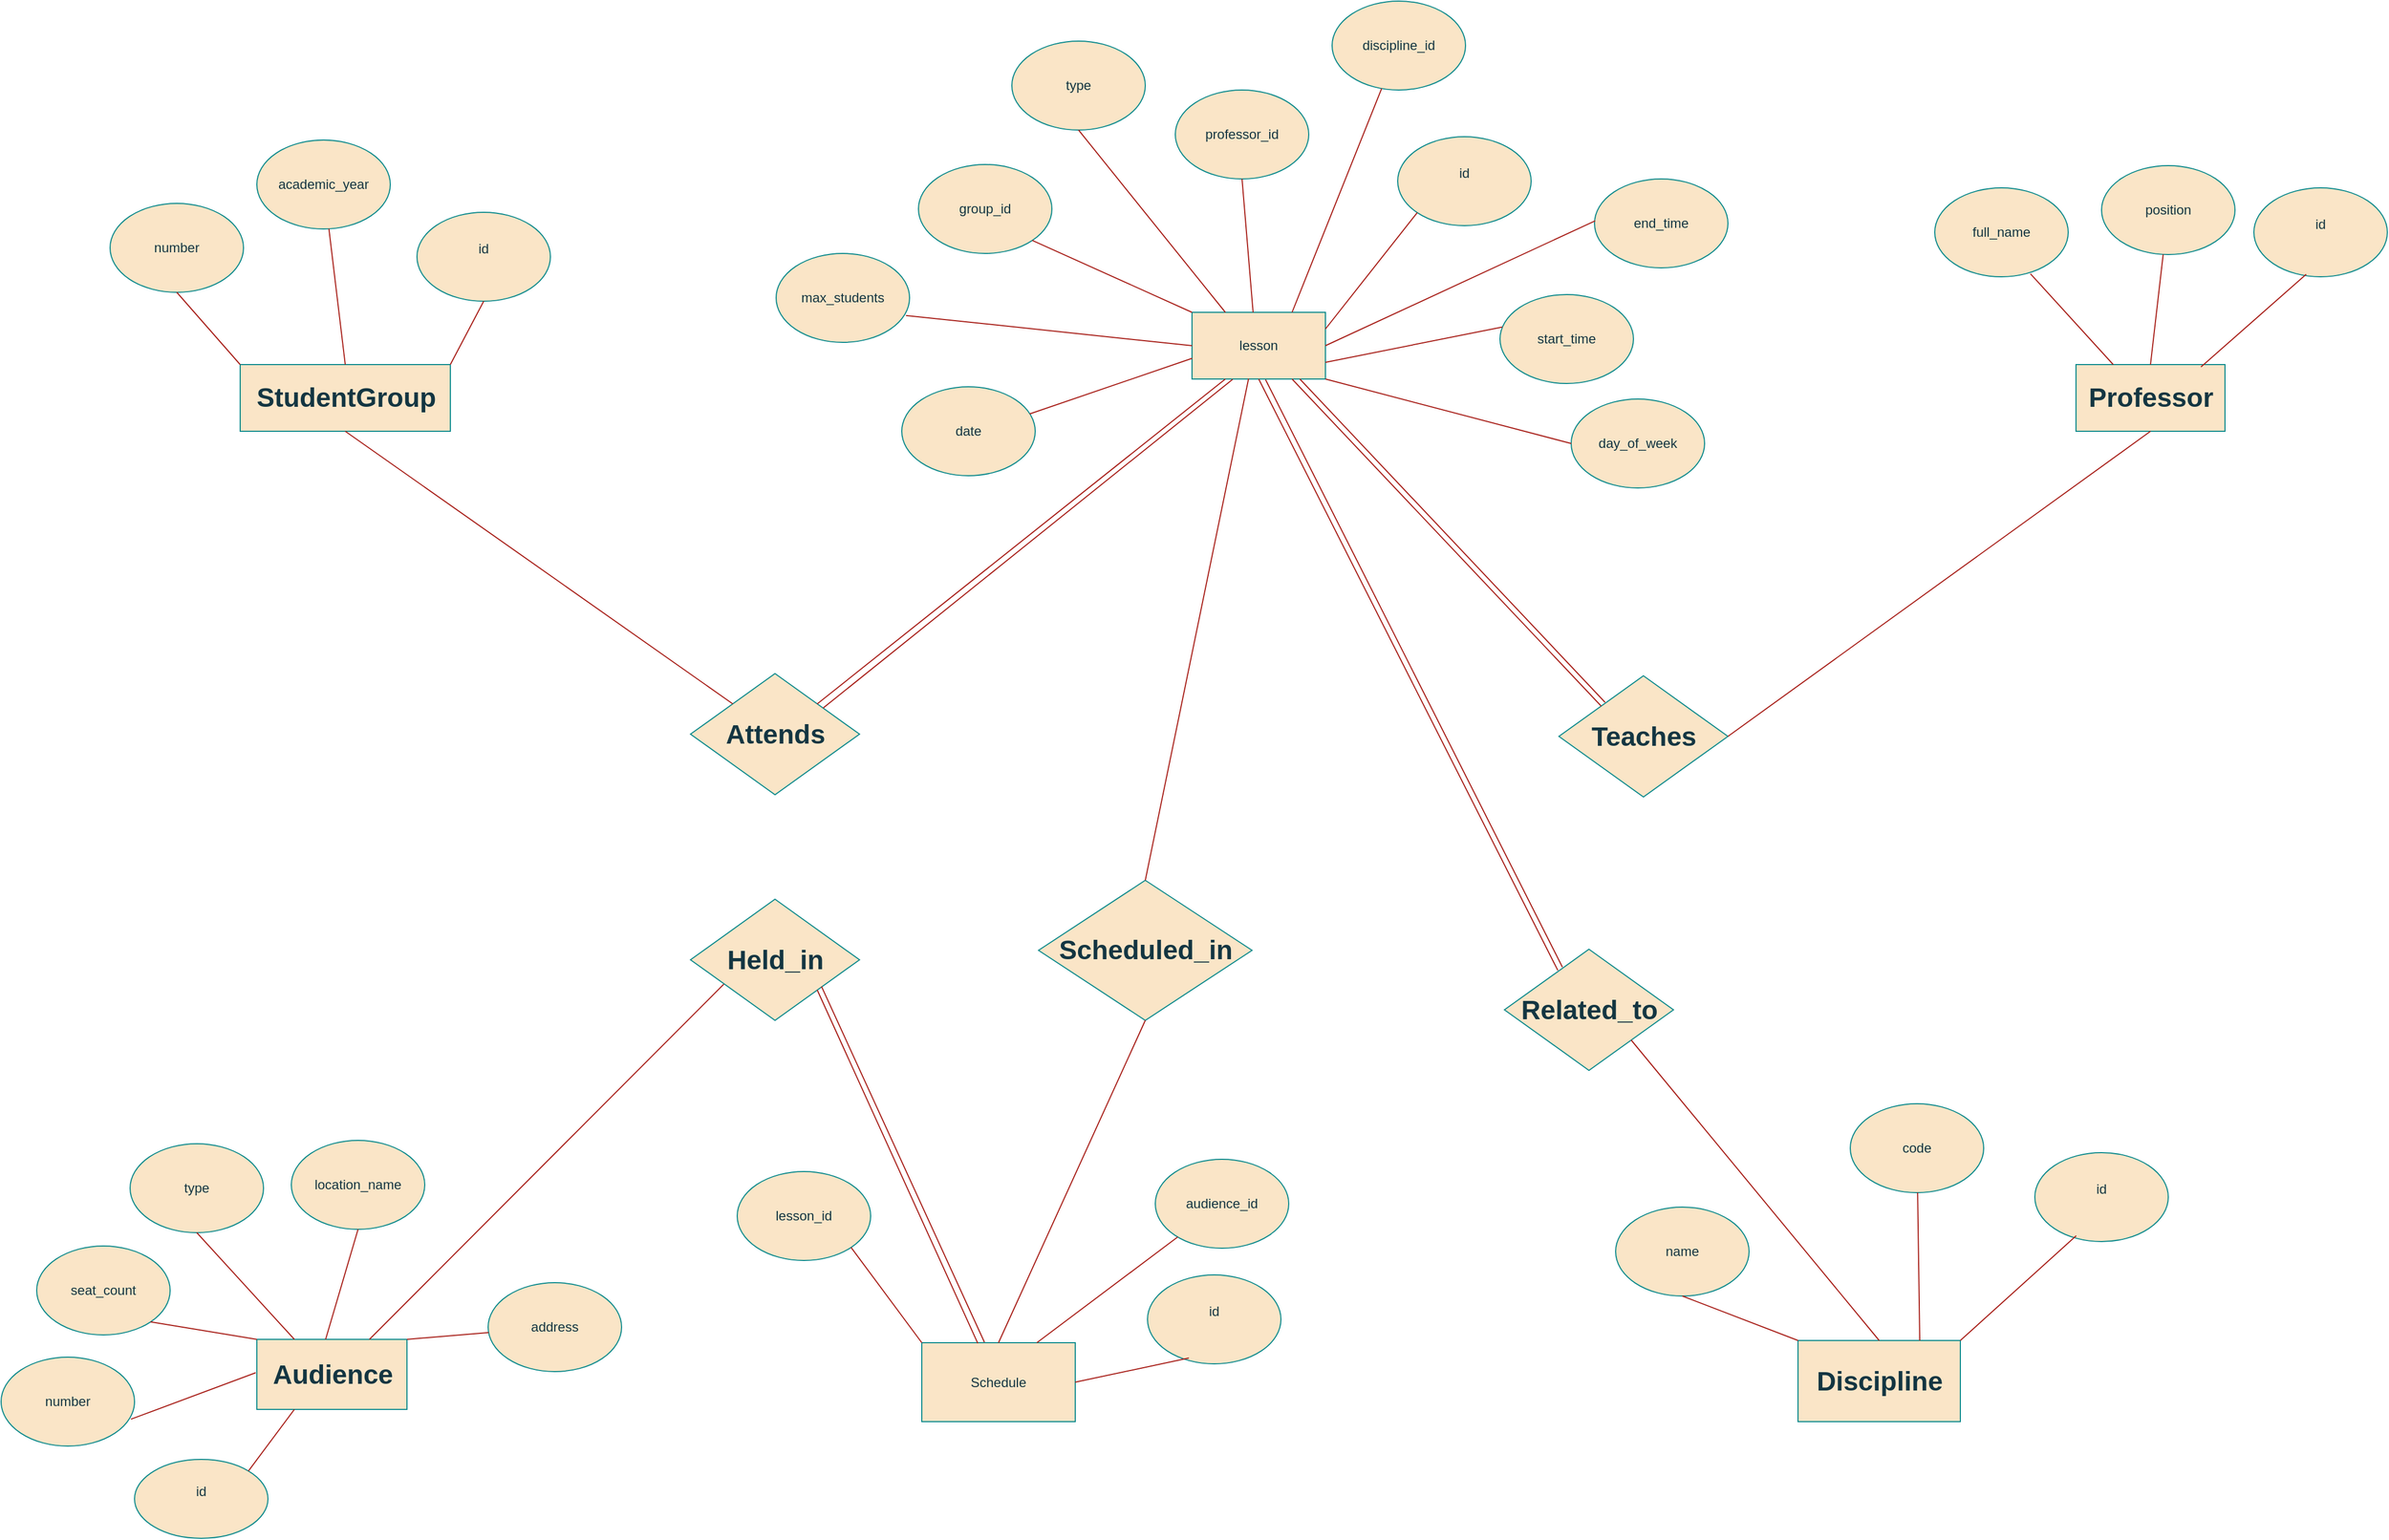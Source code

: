 <mxfile version="26.0.15">
  <diagram name="Page-1" id="TtVOlRemjwNkNCwVZRvZ">
    <mxGraphModel dx="3384" dy="1824" grid="0" gridSize="10" guides="1" tooltips="1" connect="1" arrows="1" fold="1" page="0" pageScale="1" pageWidth="850" pageHeight="1100" background="none" math="0" shadow="0">
      <root>
        <mxCell id="0" />
        <mxCell id="1" parent="0" />
        <mxCell id="lAHb_dFoVDbz8oUHS4nn-1" value="" style="rounded=0;whiteSpace=wrap;html=1;labelBackgroundColor=none;fillColor=#FAE5C7;strokeColor=#0F8B8D;fontColor=#143642;" parent="1" vertex="1">
          <mxGeometry x="-45" y="828" width="135" height="63" as="geometry" />
        </mxCell>
        <mxCell id="lAHb_dFoVDbz8oUHS4nn-3" value="seat_count" style="ellipse;whiteSpace=wrap;html=1;labelBackgroundColor=none;fillColor=#FAE5C7;strokeColor=#0F8B8D;fontColor=#143642;" parent="1" vertex="1">
          <mxGeometry x="-243" y="744" width="120" height="80" as="geometry" />
        </mxCell>
        <mxCell id="lAHb_dFoVDbz8oUHS4nn-4" value="number" style="ellipse;whiteSpace=wrap;html=1;labelBackgroundColor=none;fillColor=#FAE5C7;strokeColor=#0F8B8D;fontColor=#143642;" parent="1" vertex="1">
          <mxGeometry x="-275" y="844" width="120" height="80" as="geometry" />
        </mxCell>
        <mxCell id="lAHb_dFoVDbz8oUHS4nn-5" value="type" style="ellipse;whiteSpace=wrap;html=1;labelBackgroundColor=none;fillColor=#FAE5C7;strokeColor=#0F8B8D;fontColor=#143642;" parent="1" vertex="1">
          <mxGeometry x="-159" y="652" width="120" height="80" as="geometry" />
        </mxCell>
        <mxCell id="lAHb_dFoVDbz8oUHS4nn-6" value="location_name" style="ellipse;whiteSpace=wrap;html=1;labelBackgroundColor=none;fillColor=#FAE5C7;strokeColor=#0F8B8D;fontColor=#143642;" parent="1" vertex="1">
          <mxGeometry x="-14" y="649" width="120" height="80" as="geometry" />
        </mxCell>
        <mxCell id="lAHb_dFoVDbz8oUHS4nn-7" value="address" style="ellipse;whiteSpace=wrap;html=1;labelBackgroundColor=none;fillColor=#FAE5C7;strokeColor=#0F8B8D;fontColor=#143642;" parent="1" vertex="1">
          <mxGeometry x="163" y="777" width="120" height="80" as="geometry" />
        </mxCell>
        <mxCell id="lAHb_dFoVDbz8oUHS4nn-8" value="&#xa;id&#xa;&#xa;" style="ellipse;whiteSpace=wrap;html=1;labelBackgroundColor=none;fillColor=#FAE5C7;strokeColor=#0F8B8D;fontColor=#143642;" parent="1" vertex="1">
          <mxGeometry x="-155" y="936" width="120" height="71" as="geometry" />
        </mxCell>
        <mxCell id="lAHb_dFoVDbz8oUHS4nn-11" value="" style="endArrow=none;html=1;rounded=0;fontSize=12;startSize=8;endSize=8;curved=1;exitX=1;exitY=0;exitDx=0;exitDy=0;labelBackgroundColor=none;strokeColor=#A8201A;fontColor=default;" parent="1" source="lAHb_dFoVDbz8oUHS4nn-1" target="lAHb_dFoVDbz8oUHS4nn-7" edge="1">
          <mxGeometry width="50" height="50" relative="1" as="geometry">
            <mxPoint x="74" y="845" as="sourcePoint" />
            <mxPoint x="124" y="795" as="targetPoint" />
          </mxGeometry>
        </mxCell>
        <mxCell id="lAHb_dFoVDbz8oUHS4nn-13" value="" style="endArrow=none;html=1;rounded=0;fontSize=12;startSize=8;endSize=8;curved=1;entryX=0.5;entryY=1;entryDx=0;entryDy=0;exitX=0.25;exitY=0;exitDx=0;exitDy=0;labelBackgroundColor=none;strokeColor=#A8201A;fontColor=default;" parent="1" source="lAHb_dFoVDbz8oUHS4nn-1" target="lAHb_dFoVDbz8oUHS4nn-5" edge="1">
          <mxGeometry width="50" height="50" relative="1" as="geometry">
            <mxPoint x="-17" y="824" as="sourcePoint" />
            <mxPoint x="21" y="759" as="targetPoint" />
          </mxGeometry>
        </mxCell>
        <mxCell id="lAHb_dFoVDbz8oUHS4nn-14" value="" style="endArrow=none;html=1;rounded=0;fontSize=12;startSize=8;endSize=8;curved=1;exitX=0.973;exitY=0.698;exitDx=0;exitDy=0;exitPerimeter=0;labelBackgroundColor=none;strokeColor=#A8201A;fontColor=default;" parent="1" source="lAHb_dFoVDbz8oUHS4nn-4" edge="1">
          <mxGeometry width="50" height="50" relative="1" as="geometry">
            <mxPoint x="-152" y="908" as="sourcePoint" />
            <mxPoint x="-46" y="858" as="targetPoint" />
          </mxGeometry>
        </mxCell>
        <mxCell id="lAHb_dFoVDbz8oUHS4nn-15" value="" style="endArrow=none;html=1;rounded=0;fontSize=12;startSize=8;endSize=8;curved=1;entryX=0;entryY=0;entryDx=0;entryDy=0;exitX=1;exitY=1;exitDx=0;exitDy=0;labelBackgroundColor=none;strokeColor=#A8201A;fontColor=default;" parent="1" source="lAHb_dFoVDbz8oUHS4nn-3" target="lAHb_dFoVDbz8oUHS4nn-1" edge="1">
          <mxGeometry width="50" height="50" relative="1" as="geometry">
            <mxPoint x="-167" y="759" as="sourcePoint" />
            <mxPoint x="-48" y="827" as="targetPoint" />
          </mxGeometry>
        </mxCell>
        <mxCell id="lAHb_dFoVDbz8oUHS4nn-16" value="" style="endArrow=none;html=1;rounded=0;fontSize=12;startSize=8;endSize=8;curved=1;entryX=0.5;entryY=1;entryDx=0;entryDy=0;exitX=0.458;exitY=0;exitDx=0;exitDy=0;exitPerimeter=0;labelBackgroundColor=none;strokeColor=#A8201A;fontColor=default;" parent="1" source="lAHb_dFoVDbz8oUHS4nn-1" target="lAHb_dFoVDbz8oUHS4nn-6" edge="1">
          <mxGeometry width="50" height="50" relative="1" as="geometry">
            <mxPoint x="4" y="828" as="sourcePoint" />
            <mxPoint x="110" y="778" as="targetPoint" />
          </mxGeometry>
        </mxCell>
        <mxCell id="lAHb_dFoVDbz8oUHS4nn-17" value="" style="endArrow=none;html=1;rounded=0;fontSize=12;startSize=8;endSize=8;curved=1;entryX=1;entryY=0;entryDx=0;entryDy=0;exitX=0.25;exitY=1;exitDx=0;exitDy=0;labelBackgroundColor=none;strokeColor=#A8201A;fontColor=default;" parent="1" source="lAHb_dFoVDbz8oUHS4nn-1" target="lAHb_dFoVDbz8oUHS4nn-8" edge="1">
          <mxGeometry width="50" height="50" relative="1" as="geometry">
            <mxPoint x="124" y="895" as="sourcePoint" />
            <mxPoint x="230" y="845" as="targetPoint" />
          </mxGeometry>
        </mxCell>
        <mxCell id="lAHb_dFoVDbz8oUHS4nn-19" value="" style="rounded=0;whiteSpace=wrap;html=1;labelBackgroundColor=none;fillColor=#FAE5C7;strokeColor=#0F8B8D;fontColor=#143642;" parent="1" vertex="1">
          <mxGeometry x="1591" y="-49" width="134" height="60" as="geometry" />
        </mxCell>
        <mxCell id="lAHb_dFoVDbz8oUHS4nn-20" value="position" style="ellipse;whiteSpace=wrap;html=1;labelBackgroundColor=none;fillColor=#FAE5C7;strokeColor=#0F8B8D;fontColor=#143642;" parent="1" vertex="1">
          <mxGeometry x="1614" y="-228" width="120" height="80" as="geometry" />
        </mxCell>
        <mxCell id="lAHb_dFoVDbz8oUHS4nn-21" value="full_name" style="ellipse;whiteSpace=wrap;html=1;labelBackgroundColor=none;fillColor=#FAE5C7;strokeColor=#0F8B8D;fontColor=#143642;" parent="1" vertex="1">
          <mxGeometry x="1464" y="-208" width="120" height="80" as="geometry" />
        </mxCell>
        <mxCell id="lAHb_dFoVDbz8oUHS4nn-25" value="&#xa;id&#xa;&#xa;" style="ellipse;whiteSpace=wrap;html=1;labelBackgroundColor=none;fillColor=#FAE5C7;strokeColor=#0F8B8D;fontColor=#143642;" parent="1" vertex="1">
          <mxGeometry x="1751" y="-208" width="120" height="80" as="geometry" />
        </mxCell>
        <mxCell id="lAHb_dFoVDbz8oUHS4nn-28" value="" style="endArrow=none;html=1;rounded=0;fontSize=12;startSize=8;endSize=8;curved=1;exitX=0.717;exitY=0.966;exitDx=0;exitDy=0;entryX=0.25;entryY=0;entryDx=0;entryDy=0;exitPerimeter=0;labelBackgroundColor=none;strokeColor=#A8201A;fontColor=default;" parent="1" source="lAHb_dFoVDbz8oUHS4nn-21" target="lAHb_dFoVDbz8oUHS4nn-19" edge="1">
          <mxGeometry width="50" height="50" relative="1" as="geometry">
            <mxPoint x="1480" y="39" as="sourcePoint" />
            <mxPoint x="1584" y="-34" as="targetPoint" />
          </mxGeometry>
        </mxCell>
        <mxCell id="lAHb_dFoVDbz8oUHS4nn-29" value="" style="endArrow=none;html=1;rounded=0;fontSize=12;startSize=8;endSize=8;curved=1;entryX=0.5;entryY=0;entryDx=0;entryDy=0;labelBackgroundColor=none;strokeColor=#A8201A;fontColor=default;" parent="1" source="lAHb_dFoVDbz8oUHS4nn-20" target="lAHb_dFoVDbz8oUHS4nn-19" edge="1">
          <mxGeometry width="50" height="50" relative="1" as="geometry">
            <mxPoint x="1465" y="-110" as="sourcePoint" />
            <mxPoint x="1584" y="-42" as="targetPoint" />
          </mxGeometry>
        </mxCell>
        <mxCell id="lAHb_dFoVDbz8oUHS4nn-31" value="" style="endArrow=none;html=1;rounded=0;fontSize=12;startSize=8;endSize=8;curved=1;entryX=0.392;entryY=0.972;entryDx=0;entryDy=0;exitX=0.839;exitY=0.036;exitDx=0;exitDy=0;exitPerimeter=0;entryPerimeter=0;labelBackgroundColor=none;strokeColor=#A8201A;fontColor=default;" parent="1" source="lAHb_dFoVDbz8oUHS4nn-19" target="lAHb_dFoVDbz8oUHS4nn-25" edge="1">
          <mxGeometry width="50" height="50" relative="1" as="geometry">
            <mxPoint x="1584" y="16" as="sourcePoint" />
            <mxPoint x="1862" y="-24" as="targetPoint" />
          </mxGeometry>
        </mxCell>
        <mxCell id="lAHb_dFoVDbz8oUHS4nn-39" value="" style="rounded=0;whiteSpace=wrap;html=1;labelBackgroundColor=none;fillColor=#FAE5C7;strokeColor=#0F8B8D;fontColor=#143642;" parent="1" vertex="1">
          <mxGeometry x="1341" y="829" width="146" height="73" as="geometry" />
        </mxCell>
        <mxCell id="lAHb_dFoVDbz8oUHS4nn-40" value="code" style="ellipse;whiteSpace=wrap;html=1;labelBackgroundColor=none;fillColor=#FAE5C7;strokeColor=#0F8B8D;fontColor=#143642;" parent="1" vertex="1">
          <mxGeometry x="1388" y="616" width="120" height="80" as="geometry" />
        </mxCell>
        <mxCell id="lAHb_dFoVDbz8oUHS4nn-41" value="name" style="ellipse;whiteSpace=wrap;html=1;labelBackgroundColor=none;fillColor=#FAE5C7;strokeColor=#0F8B8D;fontColor=#143642;" parent="1" vertex="1">
          <mxGeometry x="1177" y="709" width="120" height="80" as="geometry" />
        </mxCell>
        <mxCell id="lAHb_dFoVDbz8oUHS4nn-42" value="&#xa;id&#xa;&#xa;" style="ellipse;whiteSpace=wrap;html=1;labelBackgroundColor=none;fillColor=#FAE5C7;strokeColor=#0F8B8D;fontColor=#143642;" parent="1" vertex="1">
          <mxGeometry x="1554" y="660" width="120" height="80" as="geometry" />
        </mxCell>
        <mxCell id="lAHb_dFoVDbz8oUHS4nn-43" value="" style="endArrow=none;html=1;rounded=0;fontSize=12;startSize=8;endSize=8;curved=1;exitX=0.5;exitY=1;exitDx=0;exitDy=0;entryX=0;entryY=0;entryDx=0;entryDy=0;labelBackgroundColor=none;strokeColor=#A8201A;fontColor=default;" parent="1" source="lAHb_dFoVDbz8oUHS4nn-41" target="lAHb_dFoVDbz8oUHS4nn-39" edge="1">
          <mxGeometry width="50" height="50" relative="1" as="geometry">
            <mxPoint x="1235" y="909" as="sourcePoint" />
            <mxPoint x="1341" y="859" as="targetPoint" />
          </mxGeometry>
        </mxCell>
        <mxCell id="lAHb_dFoVDbz8oUHS4nn-44" value="" style="endArrow=none;html=1;rounded=0;fontSize=12;startSize=8;endSize=8;curved=1;entryX=0.75;entryY=0;entryDx=0;entryDy=0;labelBackgroundColor=none;strokeColor=#A8201A;fontColor=default;" parent="1" source="lAHb_dFoVDbz8oUHS4nn-40" target="lAHb_dFoVDbz8oUHS4nn-39" edge="1">
          <mxGeometry width="50" height="50" relative="1" as="geometry">
            <mxPoint x="1220" y="760" as="sourcePoint" />
            <mxPoint x="1447" y="822" as="targetPoint" />
          </mxGeometry>
        </mxCell>
        <mxCell id="lAHb_dFoVDbz8oUHS4nn-45" value="" style="endArrow=none;html=1;rounded=0;fontSize=12;startSize=8;endSize=8;curved=1;exitX=1;exitY=0;exitDx=0;exitDy=0;entryX=0.31;entryY=0.935;entryDx=0;entryDy=0;entryPerimeter=0;labelBackgroundColor=none;strokeColor=#A8201A;fontColor=default;" parent="1" source="lAHb_dFoVDbz8oUHS4nn-39" target="lAHb_dFoVDbz8oUHS4nn-42" edge="1">
          <mxGeometry width="50" height="50" relative="1" as="geometry">
            <mxPoint x="1460" y="828" as="sourcePoint" />
            <mxPoint x="1617" y="846" as="targetPoint" />
          </mxGeometry>
        </mxCell>
        <mxCell id="lAHb_dFoVDbz8oUHS4nn-53" value="" style="rounded=0;whiteSpace=wrap;html=1;labelBackgroundColor=none;fillColor=#FAE5C7;strokeColor=#0F8B8D;fontColor=#143642;" parent="1" vertex="1">
          <mxGeometry x="-60" y="-49" width="189" height="60" as="geometry" />
        </mxCell>
        <mxCell id="lAHb_dFoVDbz8oUHS4nn-54" value="academic_year" style="ellipse;whiteSpace=wrap;html=1;labelBackgroundColor=none;fillColor=#FAE5C7;strokeColor=#0F8B8D;fontColor=#143642;" parent="1" vertex="1">
          <mxGeometry x="-45" y="-251" width="120" height="80" as="geometry" />
        </mxCell>
        <mxCell id="lAHb_dFoVDbz8oUHS4nn-55" value="number" style="ellipse;whiteSpace=wrap;html=1;labelBackgroundColor=none;fillColor=#FAE5C7;strokeColor=#0F8B8D;fontColor=#143642;" parent="1" vertex="1">
          <mxGeometry x="-177" y="-194" width="120" height="80" as="geometry" />
        </mxCell>
        <mxCell id="lAHb_dFoVDbz8oUHS4nn-56" value="&#xa;id&#xa;&#xa;" style="ellipse;whiteSpace=wrap;html=1;labelBackgroundColor=none;fillColor=#FAE5C7;strokeColor=#0F8B8D;fontColor=#143642;" parent="1" vertex="1">
          <mxGeometry x="99" y="-186" width="120" height="80" as="geometry" />
        </mxCell>
        <mxCell id="lAHb_dFoVDbz8oUHS4nn-57" value="" style="endArrow=none;html=1;rounded=0;fontSize=12;startSize=8;endSize=8;curved=1;exitX=0.5;exitY=1;exitDx=0;exitDy=0;entryX=0;entryY=0;entryDx=0;entryDy=0;labelBackgroundColor=none;strokeColor=#A8201A;fontColor=default;" parent="1" source="lAHb_dFoVDbz8oUHS4nn-55" target="lAHb_dFoVDbz8oUHS4nn-53" edge="1">
          <mxGeometry width="50" height="50" relative="1" as="geometry">
            <mxPoint x="-166" y="31" as="sourcePoint" />
            <mxPoint x="-60" y="-19" as="targetPoint" />
          </mxGeometry>
        </mxCell>
        <mxCell id="lAHb_dFoVDbz8oUHS4nn-58" value="" style="endArrow=none;html=1;rounded=0;fontSize=12;startSize=8;endSize=8;curved=1;entryX=0.5;entryY=0;entryDx=0;entryDy=0;labelBackgroundColor=none;strokeColor=#A8201A;fontColor=default;" parent="1" source="lAHb_dFoVDbz8oUHS4nn-54" target="lAHb_dFoVDbz8oUHS4nn-53" edge="1">
          <mxGeometry width="50" height="50" relative="1" as="geometry">
            <mxPoint x="-181" y="-118" as="sourcePoint" />
            <mxPoint x="-62" y="-50" as="targetPoint" />
          </mxGeometry>
        </mxCell>
        <mxCell id="lAHb_dFoVDbz8oUHS4nn-59" value="" style="endArrow=none;html=1;rounded=0;fontSize=12;startSize=8;endSize=8;curved=1;exitX=1;exitY=0;exitDx=0;exitDy=0;entryX=0.5;entryY=1;entryDx=0;entryDy=0;labelBackgroundColor=none;strokeColor=#A8201A;fontColor=default;" parent="1" source="lAHb_dFoVDbz8oUHS4nn-53" target="lAHb_dFoVDbz8oUHS4nn-56" edge="1">
          <mxGeometry width="50" height="50" relative="1" as="geometry">
            <mxPoint x="59" y="-50" as="sourcePoint" />
            <mxPoint x="216" y="-32" as="targetPoint" />
          </mxGeometry>
        </mxCell>
        <mxCell id="lAHb_dFoVDbz8oUHS4nn-74" value="&lt;div&gt;lesson&lt;/div&gt;" style="rounded=0;whiteSpace=wrap;html=1;labelBackgroundColor=none;fillColor=#FAE5C7;strokeColor=#0F8B8D;fontColor=#143642;" parent="1" vertex="1">
          <mxGeometry x="796" y="-96" width="120" height="60" as="geometry" />
        </mxCell>
        <mxCell id="lAHb_dFoVDbz8oUHS4nn-75" value="group_id" style="ellipse;whiteSpace=wrap;html=1;labelBackgroundColor=none;fillColor=#FAE5C7;strokeColor=#0F8B8D;fontColor=#143642;" parent="1" vertex="1">
          <mxGeometry x="550" y="-229" width="120" height="80" as="geometry" />
        </mxCell>
        <mxCell id="lAHb_dFoVDbz8oUHS4nn-76" value="max_students" style="ellipse;whiteSpace=wrap;html=1;labelBackgroundColor=none;fillColor=#FAE5C7;strokeColor=#0F8B8D;fontColor=#143642;" parent="1" vertex="1">
          <mxGeometry x="422" y="-149" width="120" height="80" as="geometry" />
        </mxCell>
        <mxCell id="lAHb_dFoVDbz8oUHS4nn-77" value="type" style="ellipse;whiteSpace=wrap;html=1;labelBackgroundColor=none;fillColor=#FAE5C7;strokeColor=#0F8B8D;fontColor=#143642;" parent="1" vertex="1">
          <mxGeometry x="634" y="-340" width="120" height="80" as="geometry" />
        </mxCell>
        <mxCell id="lAHb_dFoVDbz8oUHS4nn-78" value="professor_id" style="ellipse;whiteSpace=wrap;html=1;labelBackgroundColor=none;fillColor=#FAE5C7;strokeColor=#0F8B8D;fontColor=#143642;" parent="1" vertex="1">
          <mxGeometry x="781" y="-296" width="120" height="80" as="geometry" />
        </mxCell>
        <mxCell id="lAHb_dFoVDbz8oUHS4nn-79" value="discipline_id" style="ellipse;whiteSpace=wrap;html=1;labelBackgroundColor=none;fillColor=#FAE5C7;strokeColor=#0F8B8D;fontColor=#143642;" parent="1" vertex="1">
          <mxGeometry x="922" y="-376" width="120" height="80" as="geometry" />
        </mxCell>
        <mxCell id="lAHb_dFoVDbz8oUHS4nn-80" value="&#xa;id&#xa;&#xa;" style="ellipse;whiteSpace=wrap;html=1;labelBackgroundColor=none;fillColor=#FAE5C7;strokeColor=#0F8B8D;fontColor=#143642;" parent="1" vertex="1">
          <mxGeometry x="981" y="-254" width="120" height="80" as="geometry" />
        </mxCell>
        <mxCell id="lAHb_dFoVDbz8oUHS4nn-81" value="" style="endArrow=none;html=1;rounded=0;fontSize=12;startSize=8;endSize=8;curved=1;exitX=0.75;exitY=0;exitDx=0;exitDy=0;labelBackgroundColor=none;strokeColor=#A8201A;fontColor=default;" parent="1" source="lAHb_dFoVDbz8oUHS4nn-74" target="lAHb_dFoVDbz8oUHS4nn-79" edge="1">
          <mxGeometry width="50" height="50" relative="1" as="geometry">
            <mxPoint x="916" y="-79" as="sourcePoint" />
            <mxPoint x="966" y="-129" as="targetPoint" />
          </mxGeometry>
        </mxCell>
        <mxCell id="lAHb_dFoVDbz8oUHS4nn-82" value="" style="endArrow=none;html=1;rounded=0;fontSize=12;startSize=8;endSize=8;curved=1;entryX=0.5;entryY=1;entryDx=0;entryDy=0;exitX=0.25;exitY=0;exitDx=0;exitDy=0;labelBackgroundColor=none;strokeColor=#A8201A;fontColor=default;" parent="1" source="lAHb_dFoVDbz8oUHS4nn-74" target="lAHb_dFoVDbz8oUHS4nn-77" edge="1">
          <mxGeometry width="50" height="50" relative="1" as="geometry">
            <mxPoint x="825" y="-100" as="sourcePoint" />
            <mxPoint x="863" y="-165" as="targetPoint" />
          </mxGeometry>
        </mxCell>
        <mxCell id="lAHb_dFoVDbz8oUHS4nn-83" value="" style="endArrow=none;html=1;rounded=0;fontSize=12;startSize=8;endSize=8;curved=1;exitX=0.973;exitY=0.698;exitDx=0;exitDy=0;exitPerimeter=0;labelBackgroundColor=none;strokeColor=#A8201A;fontColor=default;" parent="1" source="lAHb_dFoVDbz8oUHS4nn-76" edge="1">
          <mxGeometry width="50" height="50" relative="1" as="geometry">
            <mxPoint x="690" y="-16" as="sourcePoint" />
            <mxPoint x="796" y="-66" as="targetPoint" />
          </mxGeometry>
        </mxCell>
        <mxCell id="lAHb_dFoVDbz8oUHS4nn-84" value="" style="endArrow=none;html=1;rounded=0;fontSize=12;startSize=8;endSize=8;curved=1;entryX=0;entryY=0;entryDx=0;entryDy=0;exitX=1;exitY=1;exitDx=0;exitDy=0;labelBackgroundColor=none;strokeColor=#A8201A;fontColor=default;" parent="1" source="lAHb_dFoVDbz8oUHS4nn-75" target="lAHb_dFoVDbz8oUHS4nn-74" edge="1">
          <mxGeometry width="50" height="50" relative="1" as="geometry">
            <mxPoint x="675" y="-165" as="sourcePoint" />
            <mxPoint x="794" y="-97" as="targetPoint" />
          </mxGeometry>
        </mxCell>
        <mxCell id="lAHb_dFoVDbz8oUHS4nn-85" value="" style="endArrow=none;html=1;rounded=0;fontSize=12;startSize=8;endSize=8;curved=1;entryX=0.5;entryY=1;entryDx=0;entryDy=0;exitX=0.458;exitY=0;exitDx=0;exitDy=0;exitPerimeter=0;labelBackgroundColor=none;strokeColor=#A8201A;fontColor=default;" parent="1" source="lAHb_dFoVDbz8oUHS4nn-74" target="lAHb_dFoVDbz8oUHS4nn-78" edge="1">
          <mxGeometry width="50" height="50" relative="1" as="geometry">
            <mxPoint x="846" y="-96" as="sourcePoint" />
            <mxPoint x="952" y="-146" as="targetPoint" />
          </mxGeometry>
        </mxCell>
        <mxCell id="lAHb_dFoVDbz8oUHS4nn-86" value="" style="endArrow=none;html=1;rounded=0;fontSize=12;startSize=8;endSize=8;curved=1;entryX=0;entryY=1;entryDx=0;entryDy=0;exitX=1;exitY=0.25;exitDx=0;exitDy=0;labelBackgroundColor=none;strokeColor=#A8201A;fontColor=default;" parent="1" source="lAHb_dFoVDbz8oUHS4nn-74" target="lAHb_dFoVDbz8oUHS4nn-80" edge="1">
          <mxGeometry width="50" height="50" relative="1" as="geometry">
            <mxPoint x="924" y="-37" as="sourcePoint" />
            <mxPoint x="1072" y="-79" as="targetPoint" />
          </mxGeometry>
        </mxCell>
        <mxCell id="lAHb_dFoVDbz8oUHS4nn-87" value="date" style="ellipse;whiteSpace=wrap;html=1;labelBackgroundColor=none;fillColor=#FAE5C7;strokeColor=#0F8B8D;fontColor=#143642;" parent="1" vertex="1">
          <mxGeometry x="535" y="-29" width="120" height="80" as="geometry" />
        </mxCell>
        <mxCell id="lAHb_dFoVDbz8oUHS4nn-88" value="" style="endArrow=none;html=1;rounded=0;fontSize=12;startSize=8;endSize=8;curved=1;exitX=0.959;exitY=0.305;exitDx=0;exitDy=0;exitPerimeter=0;entryX=0.001;entryY=0.69;entryDx=0;entryDy=0;entryPerimeter=0;labelBackgroundColor=none;strokeColor=#A8201A;fontColor=default;" parent="1" source="lAHb_dFoVDbz8oUHS4nn-87" target="lAHb_dFoVDbz8oUHS4nn-74" edge="1">
          <mxGeometry width="50" height="50" relative="1" as="geometry">
            <mxPoint x="658" y="-43" as="sourcePoint" />
            <mxPoint x="795" y="-54" as="targetPoint" />
          </mxGeometry>
        </mxCell>
        <mxCell id="lAHb_dFoVDbz8oUHS4nn-90" value="day_of_week" style="ellipse;whiteSpace=wrap;html=1;labelBackgroundColor=none;fillColor=#FAE5C7;strokeColor=#0F8B8D;fontColor=#143642;" parent="1" vertex="1">
          <mxGeometry x="1137" y="-18" width="120" height="80" as="geometry" />
        </mxCell>
        <mxCell id="lAHb_dFoVDbz8oUHS4nn-91" value="start_time" style="ellipse;whiteSpace=wrap;html=1;labelBackgroundColor=none;fillColor=#FAE5C7;strokeColor=#0F8B8D;fontColor=#143642;" parent="1" vertex="1">
          <mxGeometry x="1073" y="-112" width="120" height="80" as="geometry" />
        </mxCell>
        <mxCell id="lAHb_dFoVDbz8oUHS4nn-92" value="" style="endArrow=none;html=1;rounded=0;fontSize=12;startSize=8;endSize=8;curved=1;entryX=1;entryY=1;entryDx=0;entryDy=0;exitX=0;exitY=0.5;exitDx=0;exitDy=0;labelBackgroundColor=none;strokeColor=#A8201A;fontColor=default;" parent="1" source="lAHb_dFoVDbz8oUHS4nn-90" target="lAHb_dFoVDbz8oUHS4nn-74" edge="1">
          <mxGeometry width="50" height="50" relative="1" as="geometry">
            <mxPoint x="1136" y="8" as="sourcePoint" />
            <mxPoint x="840" y="-36" as="targetPoint" />
          </mxGeometry>
        </mxCell>
        <mxCell id="lAHb_dFoVDbz8oUHS4nn-93" value="" style="endArrow=none;html=1;rounded=0;fontSize=12;startSize=8;endSize=8;curved=1;exitX=0.017;exitY=0.365;exitDx=0;exitDy=0;entryX=1;entryY=0.75;entryDx=0;entryDy=0;exitPerimeter=0;labelBackgroundColor=none;strokeColor=#A8201A;fontColor=default;" parent="1" source="lAHb_dFoVDbz8oUHS4nn-91" target="lAHb_dFoVDbz8oUHS4nn-74" edge="1">
          <mxGeometry width="50" height="50" relative="1" as="geometry">
            <mxPoint x="794.5" y="8" as="sourcePoint" />
            <mxPoint x="897.5" y="-40" as="targetPoint" />
          </mxGeometry>
        </mxCell>
        <mxCell id="lAHb_dFoVDbz8oUHS4nn-94" value="end_time" style="ellipse;whiteSpace=wrap;html=1;labelBackgroundColor=none;fillColor=#FAE5C7;strokeColor=#0F8B8D;fontColor=#143642;" parent="1" vertex="1">
          <mxGeometry x="1158" y="-216" width="120" height="80" as="geometry" />
        </mxCell>
        <mxCell id="lAHb_dFoVDbz8oUHS4nn-95" value="" style="endArrow=none;html=1;rounded=0;fontSize=12;startSize=8;endSize=8;curved=1;exitX=0.005;exitY=0.471;exitDx=0;exitDy=0;entryX=1;entryY=0.5;entryDx=0;entryDy=0;exitPerimeter=0;labelBackgroundColor=none;strokeColor=#A8201A;fontColor=default;" parent="1" source="lAHb_dFoVDbz8oUHS4nn-94" target="lAHb_dFoVDbz8oUHS4nn-74" edge="1">
          <mxGeometry width="50" height="50" relative="1" as="geometry">
            <mxPoint x="895" y="87" as="sourcePoint" />
            <mxPoint x="866" y="-26" as="targetPoint" />
          </mxGeometry>
        </mxCell>
        <mxCell id="lAHb_dFoVDbz8oUHS4nn-98" value="Schedule" style="rounded=0;whiteSpace=wrap;html=1;labelBackgroundColor=none;fillColor=#FAE5C7;strokeColor=#0F8B8D;fontColor=#143642;" parent="1" vertex="1">
          <mxGeometry x="553" y="831" width="138" height="71" as="geometry" />
        </mxCell>
        <mxCell id="lAHb_dFoVDbz8oUHS4nn-99" value="audience_id" style="ellipse;whiteSpace=wrap;html=1;labelBackgroundColor=none;fillColor=#FAE5C7;strokeColor=#0F8B8D;fontColor=#143642;" parent="1" vertex="1">
          <mxGeometry x="763" y="666" width="120" height="80" as="geometry" />
        </mxCell>
        <mxCell id="lAHb_dFoVDbz8oUHS4nn-100" value="lesson_id" style="ellipse;whiteSpace=wrap;html=1;labelBackgroundColor=none;fillColor=#FAE5C7;strokeColor=#0F8B8D;fontColor=#143642;" parent="1" vertex="1">
          <mxGeometry x="387" y="677" width="120" height="80" as="geometry" />
        </mxCell>
        <mxCell id="lAHb_dFoVDbz8oUHS4nn-101" value="&#xa;id&#xa;&#xa;" style="ellipse;whiteSpace=wrap;html=1;labelBackgroundColor=none;fillColor=#FAE5C7;strokeColor=#0F8B8D;fontColor=#143642;" parent="1" vertex="1">
          <mxGeometry x="756" y="770" width="120" height="80" as="geometry" />
        </mxCell>
        <mxCell id="lAHb_dFoVDbz8oUHS4nn-102" value="" style="endArrow=none;html=1;rounded=0;fontSize=12;startSize=8;endSize=8;curved=1;exitX=1;exitY=1;exitDx=0;exitDy=0;entryX=0;entryY=0;entryDx=0;entryDy=0;labelBackgroundColor=none;strokeColor=#A8201A;fontColor=default;" parent="1" source="lAHb_dFoVDbz8oUHS4nn-100" target="lAHb_dFoVDbz8oUHS4nn-98" edge="1">
          <mxGeometry width="50" height="50" relative="1" as="geometry">
            <mxPoint x="447" y="911" as="sourcePoint" />
            <mxPoint x="553" y="861" as="targetPoint" />
          </mxGeometry>
        </mxCell>
        <mxCell id="lAHb_dFoVDbz8oUHS4nn-103" value="" style="endArrow=none;html=1;rounded=0;fontSize=12;startSize=8;endSize=8;curved=1;entryX=0.75;entryY=0;entryDx=0;entryDy=0;labelBackgroundColor=none;strokeColor=#A8201A;fontColor=default;" parent="1" source="lAHb_dFoVDbz8oUHS4nn-99" target="lAHb_dFoVDbz8oUHS4nn-98" edge="1">
          <mxGeometry width="50" height="50" relative="1" as="geometry">
            <mxPoint x="432" y="762" as="sourcePoint" />
            <mxPoint x="551" y="830" as="targetPoint" />
          </mxGeometry>
        </mxCell>
        <mxCell id="lAHb_dFoVDbz8oUHS4nn-104" value="" style="endArrow=none;html=1;rounded=0;fontSize=12;startSize=8;endSize=8;curved=1;exitX=1;exitY=0.5;exitDx=0;exitDy=0;entryX=0.31;entryY=0.935;entryDx=0;entryDy=0;entryPerimeter=0;labelBackgroundColor=none;strokeColor=#A8201A;fontColor=default;" parent="1" source="lAHb_dFoVDbz8oUHS4nn-98" target="lAHb_dFoVDbz8oUHS4nn-101" edge="1">
          <mxGeometry width="50" height="50" relative="1" as="geometry">
            <mxPoint x="672" y="830" as="sourcePoint" />
            <mxPoint x="829" y="848" as="targetPoint" />
          </mxGeometry>
        </mxCell>
        <mxCell id="lAHb_dFoVDbz8oUHS4nn-105" value="Audience" style="text;strokeColor=none;fillColor=none;html=1;fontSize=24;fontStyle=1;verticalAlign=middle;align=center;labelBackgroundColor=none;fontColor=#143642;" parent="1" vertex="1">
          <mxGeometry x="-27.5" y="839.5" width="100" height="40" as="geometry" />
        </mxCell>
        <mxCell id="lAHb_dFoVDbz8oUHS4nn-106" value="Discipline" style="text;strokeColor=none;fillColor=none;html=1;fontSize=24;fontStyle=1;verticalAlign=middle;align=center;labelBackgroundColor=none;fontColor=#143642;" parent="1" vertex="1">
          <mxGeometry x="1368" y="845.5" width="92" height="40" as="geometry" />
        </mxCell>
        <mxCell id="lAHb_dFoVDbz8oUHS4nn-107" value="Professor" style="text;strokeColor=none;fillColor=none;html=1;fontSize=24;fontStyle=1;verticalAlign=middle;align=center;labelBackgroundColor=none;fontColor=#143642;" parent="1" vertex="1">
          <mxGeometry x="1608" y="-39" width="100" height="40" as="geometry" />
        </mxCell>
        <mxCell id="lAHb_dFoVDbz8oUHS4nn-108" value="StudentGroup" style="text;strokeColor=none;fillColor=none;html=1;fontSize=24;fontStyle=1;verticalAlign=middle;align=center;labelBackgroundColor=none;fontColor=#143642;" parent="1" vertex="1">
          <mxGeometry x="-15.5" y="-39" width="100" height="40" as="geometry" />
        </mxCell>
        <mxCell id="lAHb_dFoVDbz8oUHS4nn-112" value="" style="endArrow=none;html=1;rounded=0;fontSize=12;startSize=8;endSize=8;curved=1;entryX=0.75;entryY=0;entryDx=0;entryDy=0;exitX=0;exitY=1;exitDx=0;exitDy=0;labelBackgroundColor=none;strokeColor=#A8201A;fontColor=default;" parent="1" source="lAHb_dFoVDbz8oUHS4nn-111" target="lAHb_dFoVDbz8oUHS4nn-1" edge="1">
          <mxGeometry width="50" height="50" relative="1" as="geometry">
            <mxPoint x="815" y="236" as="sourcePoint" />
            <mxPoint x="865" y="186" as="targetPoint" />
          </mxGeometry>
        </mxCell>
        <mxCell id="lAHb_dFoVDbz8oUHS4nn-113" value="" style="group;labelBackgroundColor=none;fontColor=#143642;" parent="1" vertex="1" connectable="0">
          <mxGeometry x="345" y="432" width="152" height="109" as="geometry" />
        </mxCell>
        <mxCell id="lAHb_dFoVDbz8oUHS4nn-110" value="" style="rhombus;whiteSpace=wrap;html=1;labelBackgroundColor=none;fillColor=#FAE5C7;strokeColor=#0F8B8D;fontColor=#143642;" parent="lAHb_dFoVDbz8oUHS4nn-113" vertex="1">
          <mxGeometry width="152" height="109" as="geometry" />
        </mxCell>
        <mxCell id="lAHb_dFoVDbz8oUHS4nn-111" value="Held_in" style="text;strokeColor=none;fillColor=none;html=1;fontSize=24;fontStyle=1;verticalAlign=middle;align=center;labelBackgroundColor=none;fontColor=#143642;" parent="lAHb_dFoVDbz8oUHS4nn-113" vertex="1">
          <mxGeometry x="36.825" y="39.466" width="78.351" height="30.069" as="geometry" />
        </mxCell>
        <mxCell id="lAHb_dFoVDbz8oUHS4nn-114" value="" style="endArrow=none;html=1;rounded=0;fontSize=12;startSize=8;endSize=8;curved=1;exitX=1;exitY=1;exitDx=0;exitDy=0;entryX=0.365;entryY=0.008;entryDx=0;entryDy=0;entryPerimeter=0;labelBackgroundColor=none;strokeColor=#A8201A;fontColor=default;" parent="1" source="lAHb_dFoVDbz8oUHS4nn-110" target="lAHb_dFoVDbz8oUHS4nn-98" edge="1">
          <mxGeometry width="50" height="50" relative="1" as="geometry">
            <mxPoint x="378" y="282" as="sourcePoint" />
            <mxPoint x="573" y="951" as="targetPoint" />
          </mxGeometry>
        </mxCell>
        <mxCell id="lAHb_dFoVDbz8oUHS4nn-121" value="" style="group;labelBackgroundColor=none;fontColor=#143642;" parent="1" vertex="1" connectable="0">
          <mxGeometry x="1126" y="231" width="152" height="109" as="geometry" />
        </mxCell>
        <mxCell id="lAHb_dFoVDbz8oUHS4nn-122" value="" style="rhombus;whiteSpace=wrap;html=1;labelBackgroundColor=none;fillColor=#FAE5C7;strokeColor=#0F8B8D;fontColor=#143642;" parent="lAHb_dFoVDbz8oUHS4nn-121" vertex="1">
          <mxGeometry width="152" height="109" as="geometry" />
        </mxCell>
        <mxCell id="lAHb_dFoVDbz8oUHS4nn-123" value="Teaches" style="text;strokeColor=none;fillColor=none;html=1;fontSize=24;fontStyle=1;verticalAlign=middle;align=center;labelBackgroundColor=none;fontColor=#143642;" parent="lAHb_dFoVDbz8oUHS4nn-121" vertex="1">
          <mxGeometry x="36.825" y="39.466" width="78.351" height="30.069" as="geometry" />
        </mxCell>
        <mxCell id="lAHb_dFoVDbz8oUHS4nn-124" value="" style="endArrow=none;html=1;rounded=0;fontSize=12;startSize=8;endSize=8;curved=1;entryX=0;entryY=0;entryDx=0;entryDy=0;exitX=0.75;exitY=1;exitDx=0;exitDy=0;labelBackgroundColor=none;strokeColor=#A8201A;fontColor=default;" parent="1" source="lAHb_dFoVDbz8oUHS4nn-74" target="lAHb_dFoVDbz8oUHS4nn-122" edge="1">
          <mxGeometry width="50" height="50" relative="1" as="geometry">
            <mxPoint x="482" y="285" as="sourcePoint" />
            <mxPoint x="806" y="-26" as="targetPoint" />
          </mxGeometry>
        </mxCell>
        <mxCell id="lAHb_dFoVDbz8oUHS4nn-125" value="" style="endArrow=none;html=1;rounded=0;fontSize=12;startSize=8;endSize=8;curved=1;entryX=0.5;entryY=1;entryDx=0;entryDy=0;exitX=1;exitY=0.5;exitDx=0;exitDy=0;labelBackgroundColor=none;strokeColor=#A8201A;fontColor=default;" parent="1" source="lAHb_dFoVDbz8oUHS4nn-122" target="lAHb_dFoVDbz8oUHS4nn-19" edge="1">
          <mxGeometry width="50" height="50" relative="1" as="geometry">
            <mxPoint x="1161" y="22" as="sourcePoint" />
            <mxPoint x="1445" y="275" as="targetPoint" />
          </mxGeometry>
        </mxCell>
        <mxCell id="lAHb_dFoVDbz8oUHS4nn-126" value="" style="group;labelBackgroundColor=none;fontColor=#143642;" parent="1" vertex="1" connectable="0">
          <mxGeometry x="345" y="229" width="152" height="109" as="geometry" />
        </mxCell>
        <mxCell id="lAHb_dFoVDbz8oUHS4nn-127" value="" style="rhombus;whiteSpace=wrap;html=1;labelBackgroundColor=none;fillColor=#FAE5C7;strokeColor=#0F8B8D;fontColor=#143642;" parent="lAHb_dFoVDbz8oUHS4nn-126" vertex="1">
          <mxGeometry width="152" height="109" as="geometry" />
        </mxCell>
        <mxCell id="lAHb_dFoVDbz8oUHS4nn-128" value="Attends" style="text;strokeColor=none;fillColor=none;html=1;fontSize=24;fontStyle=1;verticalAlign=middle;align=center;labelBackgroundColor=none;fontColor=#143642;" parent="lAHb_dFoVDbz8oUHS4nn-126" vertex="1">
          <mxGeometry x="36.825" y="39.466" width="78.351" height="30.069" as="geometry" />
        </mxCell>
        <mxCell id="lAHb_dFoVDbz8oUHS4nn-129" value="" style="endArrow=none;html=1;rounded=0;fontSize=12;startSize=8;endSize=8;curved=1;entryX=0.5;entryY=1;entryDx=0;entryDy=0;exitX=0;exitY=0;exitDx=0;exitDy=0;labelBackgroundColor=none;strokeColor=#A8201A;fontColor=default;" parent="1" source="lAHb_dFoVDbz8oUHS4nn-127" target="lAHb_dFoVDbz8oUHS4nn-53" edge="1">
          <mxGeometry width="50" height="50" relative="1" as="geometry">
            <mxPoint x="492" y="576" as="sourcePoint" />
            <mxPoint x="208" y="499" as="targetPoint" />
          </mxGeometry>
        </mxCell>
        <mxCell id="lAHb_dFoVDbz8oUHS4nn-130" value="" style="endArrow=none;html=1;rounded=0;fontSize=12;startSize=8;endSize=8;curved=1;entryX=1;entryY=0;entryDx=0;entryDy=0;exitX=0.25;exitY=1;exitDx=0;exitDy=0;labelBackgroundColor=none;strokeColor=#A8201A;fontColor=default;" parent="1" source="lAHb_dFoVDbz8oUHS4nn-74" target="lAHb_dFoVDbz8oUHS4nn-127" edge="1">
          <mxGeometry width="50" height="50" relative="1" as="geometry">
            <mxPoint x="857" y="-32" as="sourcePoint" />
            <mxPoint x="441" y="238" as="targetPoint" />
          </mxGeometry>
        </mxCell>
        <mxCell id="lAHb_dFoVDbz8oUHS4nn-135" value="" style="group;labelBackgroundColor=none;fontColor=#143642;" parent="1" vertex="1" connectable="0">
          <mxGeometry x="1077" y="477" width="152" height="109" as="geometry" />
        </mxCell>
        <mxCell id="lAHb_dFoVDbz8oUHS4nn-136" value="" style="rhombus;whiteSpace=wrap;html=1;labelBackgroundColor=none;fillColor=#FAE5C7;strokeColor=#0F8B8D;fontColor=#143642;" parent="lAHb_dFoVDbz8oUHS4nn-135" vertex="1">
          <mxGeometry width="152" height="109" as="geometry" />
        </mxCell>
        <mxCell id="lAHb_dFoVDbz8oUHS4nn-137" value="Related_to" style="text;strokeColor=none;fillColor=none;html=1;fontSize=24;fontStyle=1;verticalAlign=middle;align=center;labelBackgroundColor=none;fontColor=#143642;" parent="lAHb_dFoVDbz8oUHS4nn-135" vertex="1">
          <mxGeometry x="36.825" y="39.466" width="78.351" height="30.069" as="geometry" />
        </mxCell>
        <mxCell id="lAHb_dFoVDbz8oUHS4nn-138" value="" style="endArrow=none;html=1;rounded=0;fontSize=12;startSize=8;endSize=8;curved=1;entryX=0.5;entryY=0;entryDx=0;entryDy=0;exitX=1;exitY=1;exitDx=0;exitDy=0;labelBackgroundColor=none;strokeColor=#A8201A;fontColor=default;" parent="1" source="lAHb_dFoVDbz8oUHS4nn-136" target="lAHb_dFoVDbz8oUHS4nn-39" edge="1">
          <mxGeometry width="50" height="50" relative="1" as="geometry">
            <mxPoint x="937" y="422" as="sourcePoint" />
            <mxPoint x="1221" y="675" as="targetPoint" />
          </mxGeometry>
        </mxCell>
        <mxCell id="lAHb_dFoVDbz8oUHS4nn-139" value="" style="endArrow=none;html=1;rounded=0;fontSize=12;startSize=8;endSize=8;curved=1;entryX=0.316;entryY=0.175;entryDx=0;entryDy=0;exitX=0.5;exitY=1;exitDx=0;exitDy=0;entryPerimeter=0;labelBackgroundColor=none;strokeColor=#A8201A;fontColor=default;" parent="1" source="lAHb_dFoVDbz8oUHS4nn-74" target="lAHb_dFoVDbz8oUHS4nn-136" edge="1">
          <mxGeometry width="50" height="50" relative="1" as="geometry">
            <mxPoint x="814" y="51" as="sourcePoint" />
            <mxPoint x="1098" y="304" as="targetPoint" />
          </mxGeometry>
        </mxCell>
        <mxCell id="lAHb_dFoVDbz8oUHS4nn-140" value="" style="endArrow=none;html=1;rounded=0;fontSize=12;startSize=8;endSize=8;curved=1;exitX=0.775;exitY=0.72;exitDx=0;exitDy=0;exitPerimeter=0;entryX=0.408;entryY=-0.007;entryDx=0;entryDy=0;entryPerimeter=0;labelBackgroundColor=none;strokeColor=#A8201A;fontColor=default;" parent="1" source="lAHb_dFoVDbz8oUHS4nn-110" target="lAHb_dFoVDbz8oUHS4nn-98" edge="1">
          <mxGeometry width="50" height="50" relative="1" as="geometry">
            <mxPoint x="469" y="524" as="sourcePoint" />
            <mxPoint x="597" y="956" as="targetPoint" />
          </mxGeometry>
        </mxCell>
        <mxCell id="lAHb_dFoVDbz8oUHS4nn-141" value="" style="endArrow=none;html=1;rounded=0;fontSize=12;startSize=8;endSize=8;curved=1;entryX=0.343;entryY=0.148;entryDx=0;entryDy=0;exitX=0.551;exitY=1.008;exitDx=0;exitDy=0;entryPerimeter=0;exitPerimeter=0;labelBackgroundColor=none;strokeColor=#A8201A;fontColor=default;" parent="1" source="lAHb_dFoVDbz8oUHS4nn-74" target="lAHb_dFoVDbz8oUHS4nn-136" edge="1">
          <mxGeometry width="50" height="50" relative="1" as="geometry">
            <mxPoint x="866" y="-29" as="sourcePoint" />
            <mxPoint x="1192" y="446" as="targetPoint" />
          </mxGeometry>
        </mxCell>
        <mxCell id="lAHb_dFoVDbz8oUHS4nn-142" value="" style="endArrow=none;html=1;rounded=0;fontSize=12;startSize=8;endSize=8;curved=1;entryX=0.273;entryY=0.219;entryDx=0;entryDy=0;exitX=0.75;exitY=1;exitDx=0;exitDy=0;entryPerimeter=0;labelBackgroundColor=none;strokeColor=#A8201A;fontColor=default;" parent="1" target="lAHb_dFoVDbz8oUHS4nn-122" edge="1">
          <mxGeometry width="50" height="50" relative="1" as="geometry">
            <mxPoint x="893" y="-36" as="sourcePoint" />
            <mxPoint x="1177" y="217" as="targetPoint" />
          </mxGeometry>
        </mxCell>
        <mxCell id="lAHb_dFoVDbz8oUHS4nn-144" value="" style="endArrow=none;html=1;rounded=0;fontSize=12;startSize=8;endSize=8;curved=1;entryX=0.785;entryY=0.284;entryDx=0;entryDy=0;entryPerimeter=0;exitX=0.305;exitY=1.004;exitDx=0;exitDy=0;exitPerimeter=0;labelBackgroundColor=none;strokeColor=#A8201A;fontColor=default;" parent="1" source="lAHb_dFoVDbz8oUHS4nn-74" target="lAHb_dFoVDbz8oUHS4nn-127" edge="1">
          <mxGeometry width="50" height="50" relative="1" as="geometry">
            <mxPoint x="830.5" y="-32" as="sourcePoint" />
            <mxPoint x="462.996" y="262.084" as="targetPoint" />
          </mxGeometry>
        </mxCell>
        <mxCell id="lronnEEKRaOJ9cWfOHRz-1" value="" style="group;labelBackgroundColor=none;fontColor=#143642;" vertex="1" connectable="0" parent="1">
          <mxGeometry x="658" y="415" width="192" height="126" as="geometry" />
        </mxCell>
        <mxCell id="lronnEEKRaOJ9cWfOHRz-2" value="" style="rhombus;whiteSpace=wrap;html=1;labelBackgroundColor=none;fillColor=#FAE5C7;strokeColor=#0F8B8D;fontColor=#143642;" vertex="1" parent="lronnEEKRaOJ9cWfOHRz-1">
          <mxGeometry width="192" height="126" as="geometry" />
        </mxCell>
        <mxCell id="lronnEEKRaOJ9cWfOHRz-3" value="Scheduled_in" style="text;strokeColor=none;fillColor=none;html=1;fontSize=24;fontStyle=1;verticalAlign=middle;align=center;labelBackgroundColor=none;fontColor=#143642;" vertex="1" parent="lronnEEKRaOJ9cWfOHRz-1">
          <mxGeometry x="46.515" y="45.621" width="98.969" height="34.759" as="geometry" />
        </mxCell>
        <mxCell id="lronnEEKRaOJ9cWfOHRz-6" value="" style="endArrow=none;html=1;rounded=0;fontSize=12;startSize=8;endSize=8;curved=1;entryX=0.5;entryY=0;entryDx=0;entryDy=0;exitX=0.5;exitY=1;exitDx=0;exitDy=0;labelBackgroundColor=none;strokeColor=#A8201A;fontColor=default;" edge="1" parent="1" source="lronnEEKRaOJ9cWfOHRz-2" target="lAHb_dFoVDbz8oUHS4nn-98">
          <mxGeometry width="50" height="50" relative="1" as="geometry">
            <mxPoint x="707" y="509" as="sourcePoint" />
            <mxPoint x="381" y="835" as="targetPoint" />
          </mxGeometry>
        </mxCell>
        <mxCell id="lronnEEKRaOJ9cWfOHRz-7" value="" style="endArrow=none;html=1;rounded=0;fontSize=12;startSize=8;endSize=8;curved=1;entryX=0.5;entryY=0;entryDx=0;entryDy=0;exitX=0.424;exitY=0.994;exitDx=0;exitDy=0;labelBackgroundColor=none;strokeColor=#A8201A;fontColor=default;exitPerimeter=0;" edge="1" parent="1" source="lAHb_dFoVDbz8oUHS4nn-74" target="lronnEEKRaOJ9cWfOHRz-2">
          <mxGeometry width="50" height="50" relative="1" as="geometry">
            <mxPoint x="850" y="-32" as="sourcePoint" />
            <mxPoint x="744" y="280" as="targetPoint" />
          </mxGeometry>
        </mxCell>
      </root>
    </mxGraphModel>
  </diagram>
</mxfile>

